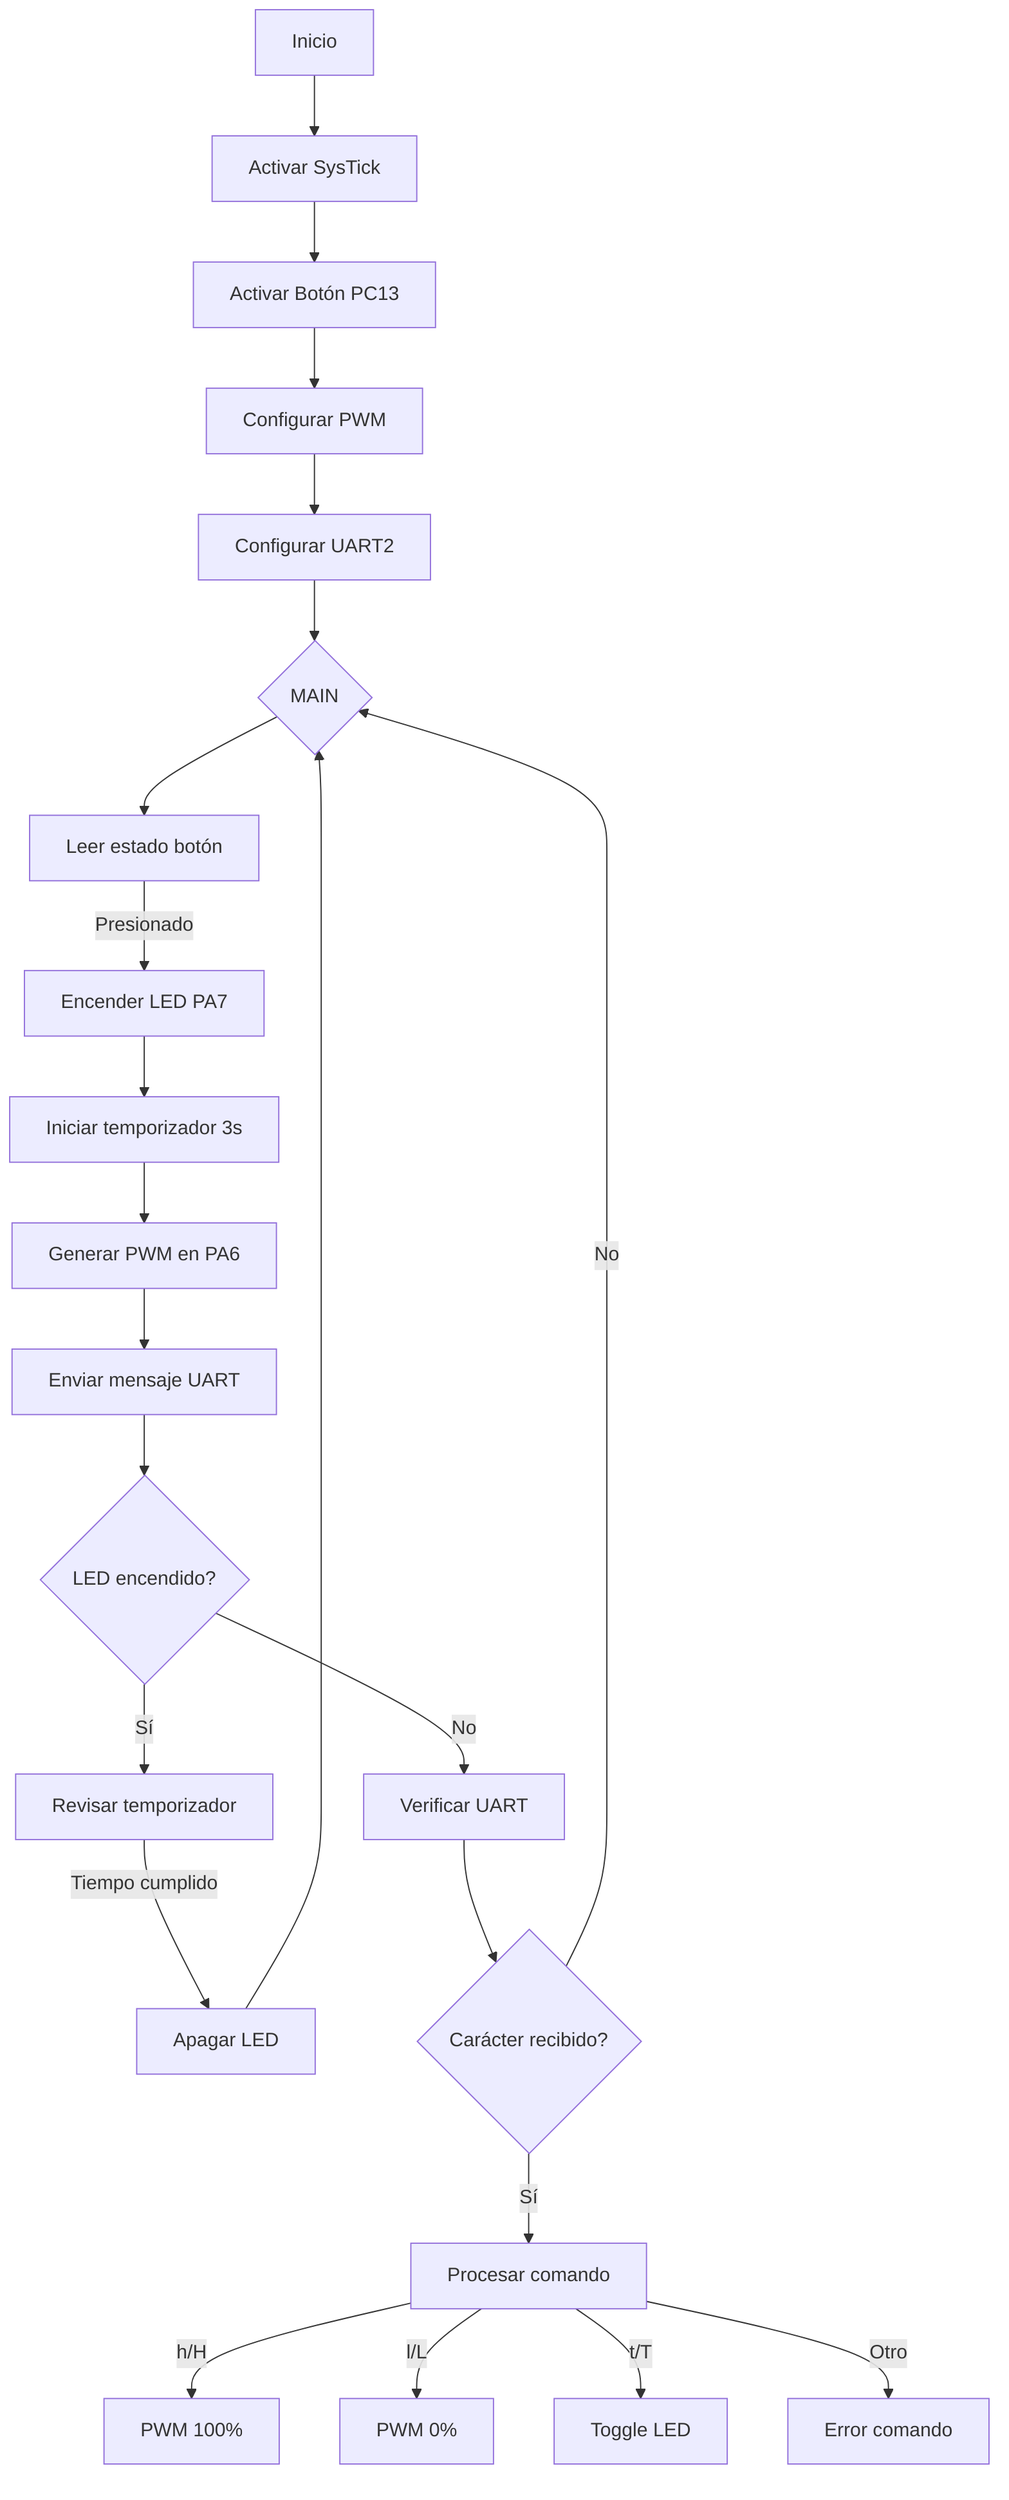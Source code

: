 graph TD
    A[Inicio] --> B[Activar SysTick]
    B --> C[Activar Botón PC13]
    C --> D[Configurar PWM]
    D --> E[Configurar UART2]
    E --> F{MAIN }
    F --> G[Leer estado botón]
    G -->|Presionado| H[Encender LED PA7]
    H --> I[Iniciar temporizador 3s]
    I --> J[Generar PWM en PA6]
    J --> K[Enviar mensaje UART]
    K --> L{LED encendido?}
    L -->|Sí| M[Revisar temporizador]
    M -->|Tiempo cumplido| N[Apagar LED]
    L -->|No| O[Verificar UART]
    O --> P{Carácter recibido?}
    P -->|Sí| Q[Procesar comando]
    Q -->|h/H| R[PWM 100%]
    Q -->|l/L| S[PWM 0%]
    Q -->|t/T| T[Toggle LED]
    Q -->|Otro| U[Error comando]
    P -->|No| F
    N --> F